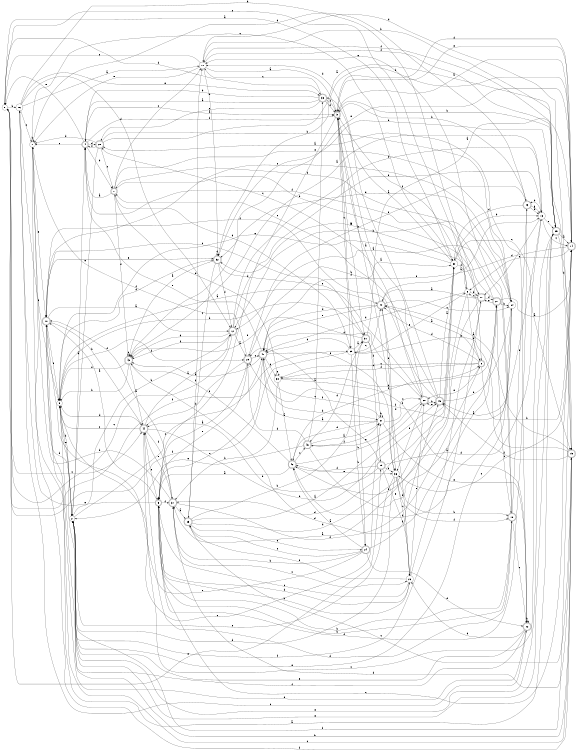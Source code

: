 digraph n38_2 {
__start0 [label="" shape="none"];

rankdir=LR;
size="8,5";

s0 [style="filled", color="black", fillcolor="white" shape="circle", label="0"];
s1 [style="rounded,filled", color="black", fillcolor="white" shape="doublecircle", label="1"];
s2 [style="filled", color="black", fillcolor="white" shape="circle", label="2"];
s3 [style="rounded,filled", color="black", fillcolor="white" shape="doublecircle", label="3"];
s4 [style="rounded,filled", color="black", fillcolor="white" shape="doublecircle", label="4"];
s5 [style="rounded,filled", color="black", fillcolor="white" shape="doublecircle", label="5"];
s6 [style="filled", color="black", fillcolor="white" shape="circle", label="6"];
s7 [style="filled", color="black", fillcolor="white" shape="circle", label="7"];
s8 [style="rounded,filled", color="black", fillcolor="white" shape="doublecircle", label="8"];
s9 [style="filled", color="black", fillcolor="white" shape="circle", label="9"];
s10 [style="rounded,filled", color="black", fillcolor="white" shape="doublecircle", label="10"];
s11 [style="filled", color="black", fillcolor="white" shape="circle", label="11"];
s12 [style="rounded,filled", color="black", fillcolor="white" shape="doublecircle", label="12"];
s13 [style="filled", color="black", fillcolor="white" shape="circle", label="13"];
s14 [style="rounded,filled", color="black", fillcolor="white" shape="doublecircle", label="14"];
s15 [style="rounded,filled", color="black", fillcolor="white" shape="doublecircle", label="15"];
s16 [style="filled", color="black", fillcolor="white" shape="circle", label="16"];
s17 [style="rounded,filled", color="black", fillcolor="white" shape="doublecircle", label="17"];
s18 [style="rounded,filled", color="black", fillcolor="white" shape="doublecircle", label="18"];
s19 [style="rounded,filled", color="black", fillcolor="white" shape="doublecircle", label="19"];
s20 [style="rounded,filled", color="black", fillcolor="white" shape="doublecircle", label="20"];
s21 [style="filled", color="black", fillcolor="white" shape="circle", label="21"];
s22 [style="rounded,filled", color="black", fillcolor="white" shape="doublecircle", label="22"];
s23 [style="rounded,filled", color="black", fillcolor="white" shape="doublecircle", label="23"];
s24 [style="rounded,filled", color="black", fillcolor="white" shape="doublecircle", label="24"];
s25 [style="rounded,filled", color="black", fillcolor="white" shape="doublecircle", label="25"];
s26 [style="filled", color="black", fillcolor="white" shape="circle", label="26"];
s27 [style="rounded,filled", color="black", fillcolor="white" shape="doublecircle", label="27"];
s28 [style="rounded,filled", color="black", fillcolor="white" shape="doublecircle", label="28"];
s29 [style="rounded,filled", color="black", fillcolor="white" shape="doublecircle", label="29"];
s30 [style="filled", color="black", fillcolor="white" shape="circle", label="30"];
s31 [style="rounded,filled", color="black", fillcolor="white" shape="doublecircle", label="31"];
s32 [style="rounded,filled", color="black", fillcolor="white" shape="doublecircle", label="32"];
s33 [style="rounded,filled", color="black", fillcolor="white" shape="doublecircle", label="33"];
s34 [style="filled", color="black", fillcolor="white" shape="circle", label="34"];
s35 [style="rounded,filled", color="black", fillcolor="white" shape="doublecircle", label="35"];
s36 [style="filled", color="black", fillcolor="white" shape="circle", label="36"];
s37 [style="rounded,filled", color="black", fillcolor="white" shape="doublecircle", label="37"];
s38 [style="filled", color="black", fillcolor="white" shape="circle", label="38"];
s39 [style="filled", color="black", fillcolor="white" shape="circle", label="39"];
s40 [style="rounded,filled", color="black", fillcolor="white" shape="doublecircle", label="40"];
s41 [style="rounded,filled", color="black", fillcolor="white" shape="doublecircle", label="41"];
s42 [style="rounded,filled", color="black", fillcolor="white" shape="doublecircle", label="42"];
s43 [style="rounded,filled", color="black", fillcolor="white" shape="doublecircle", label="43"];
s44 [style="rounded,filled", color="black", fillcolor="white" shape="doublecircle", label="44"];
s45 [style="rounded,filled", color="black", fillcolor="white" shape="doublecircle", label="45"];
s46 [style="rounded,filled", color="black", fillcolor="white" shape="doublecircle", label="46"];
s0 -> s30 [label="a"];
s0 -> s16 [label="b"];
s0 -> s44 [label="c"];
s0 -> s33 [label="d"];
s0 -> s19 [label="e"];
s0 -> s39 [label="f"];
s1 -> s4 [label="a"];
s1 -> s17 [label="b"];
s1 -> s11 [label="c"];
s1 -> s39 [label="d"];
s1 -> s34 [label="e"];
s1 -> s43 [label="f"];
s2 -> s4 [label="a"];
s2 -> s12 [label="b"];
s2 -> s41 [label="c"];
s2 -> s10 [label="d"];
s2 -> s25 [label="e"];
s2 -> s14 [label="f"];
s3 -> s31 [label="a"];
s3 -> s25 [label="b"];
s3 -> s39 [label="c"];
s3 -> s5 [label="d"];
s3 -> s14 [label="e"];
s3 -> s24 [label="f"];
s4 -> s3 [label="a"];
s4 -> s1 [label="b"];
s4 -> s7 [label="c"];
s4 -> s28 [label="d"];
s4 -> s0 [label="e"];
s4 -> s3 [label="f"];
s5 -> s10 [label="a"];
s5 -> s18 [label="b"];
s5 -> s14 [label="c"];
s5 -> s26 [label="d"];
s5 -> s16 [label="e"];
s5 -> s37 [label="f"];
s6 -> s37 [label="a"];
s6 -> s17 [label="b"];
s6 -> s0 [label="c"];
s6 -> s41 [label="d"];
s6 -> s8 [label="e"];
s6 -> s3 [label="f"];
s7 -> s25 [label="a"];
s7 -> s7 [label="b"];
s7 -> s30 [label="c"];
s7 -> s23 [label="d"];
s7 -> s10 [label="e"];
s7 -> s15 [label="f"];
s8 -> s40 [label="a"];
s8 -> s14 [label="b"];
s8 -> s38 [label="c"];
s8 -> s40 [label="d"];
s8 -> s20 [label="e"];
s8 -> s38 [label="f"];
s9 -> s40 [label="a"];
s9 -> s2 [label="b"];
s9 -> s21 [label="c"];
s9 -> s32 [label="d"];
s9 -> s2 [label="e"];
s9 -> s29 [label="f"];
s10 -> s12 [label="a"];
s10 -> s44 [label="b"];
s10 -> s31 [label="c"];
s10 -> s22 [label="d"];
s10 -> s32 [label="e"];
s10 -> s9 [label="f"];
s11 -> s3 [label="a"];
s11 -> s32 [label="b"];
s11 -> s0 [label="c"];
s11 -> s15 [label="d"];
s11 -> s7 [label="e"];
s11 -> s25 [label="f"];
s12 -> s29 [label="a"];
s12 -> s13 [label="b"];
s12 -> s0 [label="c"];
s12 -> s43 [label="d"];
s12 -> s13 [label="e"];
s12 -> s43 [label="f"];
s13 -> s43 [label="a"];
s13 -> s23 [label="b"];
s13 -> s14 [label="c"];
s13 -> s17 [label="d"];
s13 -> s25 [label="e"];
s13 -> s29 [label="f"];
s14 -> s3 [label="a"];
s14 -> s32 [label="b"];
s14 -> s36 [label="c"];
s14 -> s3 [label="d"];
s14 -> s6 [label="e"];
s14 -> s41 [label="f"];
s15 -> s40 [label="a"];
s15 -> s9 [label="b"];
s15 -> s10 [label="c"];
s15 -> s37 [label="d"];
s15 -> s39 [label="e"];
s15 -> s45 [label="f"];
s16 -> s11 [label="a"];
s16 -> s8 [label="b"];
s16 -> s7 [label="c"];
s16 -> s12 [label="d"];
s16 -> s33 [label="e"];
s16 -> s9 [label="f"];
s17 -> s40 [label="a"];
s17 -> s42 [label="b"];
s17 -> s6 [label="c"];
s17 -> s27 [label="d"];
s17 -> s32 [label="e"];
s17 -> s2 [label="f"];
s18 -> s12 [label="a"];
s18 -> s5 [label="b"];
s18 -> s22 [label="c"];
s18 -> s44 [label="d"];
s18 -> s11 [label="e"];
s18 -> s23 [label="f"];
s19 -> s29 [label="a"];
s19 -> s44 [label="b"];
s19 -> s36 [label="c"];
s19 -> s13 [label="d"];
s19 -> s26 [label="e"];
s19 -> s42 [label="f"];
s20 -> s3 [label="a"];
s20 -> s45 [label="b"];
s20 -> s28 [label="c"];
s20 -> s41 [label="d"];
s20 -> s46 [label="e"];
s20 -> s36 [label="f"];
s21 -> s41 [label="a"];
s21 -> s21 [label="b"];
s21 -> s20 [label="c"];
s21 -> s42 [label="d"];
s21 -> s22 [label="e"];
s21 -> s41 [label="f"];
s22 -> s28 [label="a"];
s22 -> s22 [label="b"];
s22 -> s16 [label="c"];
s22 -> s26 [label="d"];
s22 -> s2 [label="e"];
s22 -> s9 [label="f"];
s23 -> s13 [label="a"];
s23 -> s3 [label="b"];
s23 -> s13 [label="c"];
s23 -> s30 [label="d"];
s23 -> s29 [label="e"];
s23 -> s5 [label="f"];
s24 -> s42 [label="a"];
s24 -> s37 [label="b"];
s24 -> s35 [label="c"];
s24 -> s22 [label="d"];
s24 -> s10 [label="e"];
s24 -> s45 [label="f"];
s25 -> s14 [label="a"];
s25 -> s11 [label="b"];
s25 -> s44 [label="c"];
s25 -> s15 [label="d"];
s25 -> s2 [label="e"];
s25 -> s11 [label="f"];
s26 -> s17 [label="a"];
s26 -> s5 [label="b"];
s26 -> s5 [label="c"];
s26 -> s40 [label="d"];
s26 -> s20 [label="e"];
s26 -> s35 [label="f"];
s27 -> s14 [label="a"];
s27 -> s34 [label="b"];
s27 -> s18 [label="c"];
s27 -> s1 [label="d"];
s27 -> s17 [label="e"];
s27 -> s4 [label="f"];
s28 -> s15 [label="a"];
s28 -> s34 [label="b"];
s28 -> s1 [label="c"];
s28 -> s7 [label="d"];
s28 -> s2 [label="e"];
s28 -> s4 [label="f"];
s29 -> s5 [label="a"];
s29 -> s30 [label="b"];
s29 -> s41 [label="c"];
s29 -> s44 [label="d"];
s29 -> s5 [label="e"];
s29 -> s7 [label="f"];
s30 -> s33 [label="a"];
s30 -> s13 [label="b"];
s30 -> s15 [label="c"];
s30 -> s37 [label="d"];
s30 -> s9 [label="e"];
s30 -> s6 [label="f"];
s31 -> s14 [label="a"];
s31 -> s9 [label="b"];
s31 -> s19 [label="c"];
s31 -> s46 [label="d"];
s31 -> s43 [label="e"];
s31 -> s21 [label="f"];
s32 -> s43 [label="a"];
s32 -> s25 [label="b"];
s32 -> s35 [label="c"];
s32 -> s32 [label="d"];
s32 -> s20 [label="e"];
s32 -> s12 [label="f"];
s33 -> s4 [label="a"];
s33 -> s4 [label="b"];
s33 -> s11 [label="c"];
s33 -> s3 [label="d"];
s33 -> s28 [label="e"];
s33 -> s3 [label="f"];
s34 -> s45 [label="a"];
s34 -> s12 [label="b"];
s34 -> s10 [label="c"];
s34 -> s32 [label="d"];
s34 -> s2 [label="e"];
s34 -> s42 [label="f"];
s35 -> s45 [label="a"];
s35 -> s31 [label="b"];
s35 -> s15 [label="c"];
s35 -> s30 [label="d"];
s35 -> s24 [label="e"];
s35 -> s11 [label="f"];
s36 -> s3 [label="a"];
s36 -> s18 [label="b"];
s36 -> s26 [label="c"];
s36 -> s2 [label="d"];
s36 -> s2 [label="e"];
s36 -> s18 [label="f"];
s37 -> s35 [label="a"];
s37 -> s7 [label="b"];
s37 -> s26 [label="c"];
s37 -> s8 [label="d"];
s37 -> s44 [label="e"];
s37 -> s10 [label="f"];
s38 -> s42 [label="a"];
s38 -> s37 [label="b"];
s38 -> s27 [label="c"];
s38 -> s1 [label="d"];
s38 -> s38 [label="e"];
s38 -> s22 [label="f"];
s39 -> s31 [label="a"];
s39 -> s24 [label="b"];
s39 -> s40 [label="c"];
s39 -> s41 [label="d"];
s39 -> s6 [label="e"];
s39 -> s0 [label="f"];
s40 -> s13 [label="a"];
s40 -> s3 [label="b"];
s40 -> s34 [label="c"];
s40 -> s41 [label="d"];
s40 -> s41 [label="e"];
s40 -> s36 [label="f"];
s41 -> s43 [label="a"];
s41 -> s21 [label="b"];
s41 -> s5 [label="c"];
s41 -> s38 [label="d"];
s41 -> s4 [label="e"];
s41 -> s36 [label="f"];
s42 -> s5 [label="a"];
s42 -> s20 [label="b"];
s42 -> s46 [label="c"];
s42 -> s8 [label="d"];
s42 -> s36 [label="e"];
s42 -> s43 [label="f"];
s43 -> s44 [label="a"];
s43 -> s9 [label="b"];
s43 -> s43 [label="c"];
s43 -> s27 [label="d"];
s43 -> s14 [label="e"];
s43 -> s9 [label="f"];
s44 -> s12 [label="a"];
s44 -> s30 [label="b"];
s44 -> s9 [label="c"];
s44 -> s9 [label="d"];
s44 -> s5 [label="e"];
s44 -> s37 [label="f"];
s45 -> s30 [label="a"];
s45 -> s34 [label="b"];
s45 -> s1 [label="c"];
s45 -> s11 [label="d"];
s45 -> s20 [label="e"];
s45 -> s10 [label="f"];
s46 -> s21 [label="a"];
s46 -> s27 [label="b"];
s46 -> s33 [label="c"];
s46 -> s29 [label="d"];
s46 -> s2 [label="e"];
s46 -> s21 [label="f"];

}